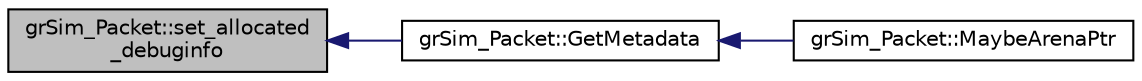 digraph "grSim_Packet::set_allocated_debuginfo"
{
 // INTERACTIVE_SVG=YES
  edge [fontname="Helvetica",fontsize="10",labelfontname="Helvetica",labelfontsize="10"];
  node [fontname="Helvetica",fontsize="10",shape=record];
  rankdir="LR";
  Node1 [label="grSim_Packet::set_allocated\l_debuginfo",height=0.2,width=0.4,color="black", fillcolor="grey75", style="filled", fontcolor="black"];
  Node1 -> Node2 [dir="back",color="midnightblue",fontsize="10",style="solid",fontname="Helvetica"];
  Node2 [label="grSim_Packet::GetMetadata",height=0.2,width=0.4,color="black", fillcolor="white", style="filled",URL="$d3/db5/classgr_sim___packet.html#a3408db4788627de262ea584aaac1626d"];
  Node2 -> Node3 [dir="back",color="midnightblue",fontsize="10",style="solid",fontname="Helvetica"];
  Node3 [label="grSim_Packet::MaybeArenaPtr",height=0.2,width=0.4,color="black", fillcolor="white", style="filled",URL="$d3/db5/classgr_sim___packet.html#a1586f89f68f4f71677b65fa6b9dcb944"];
}

